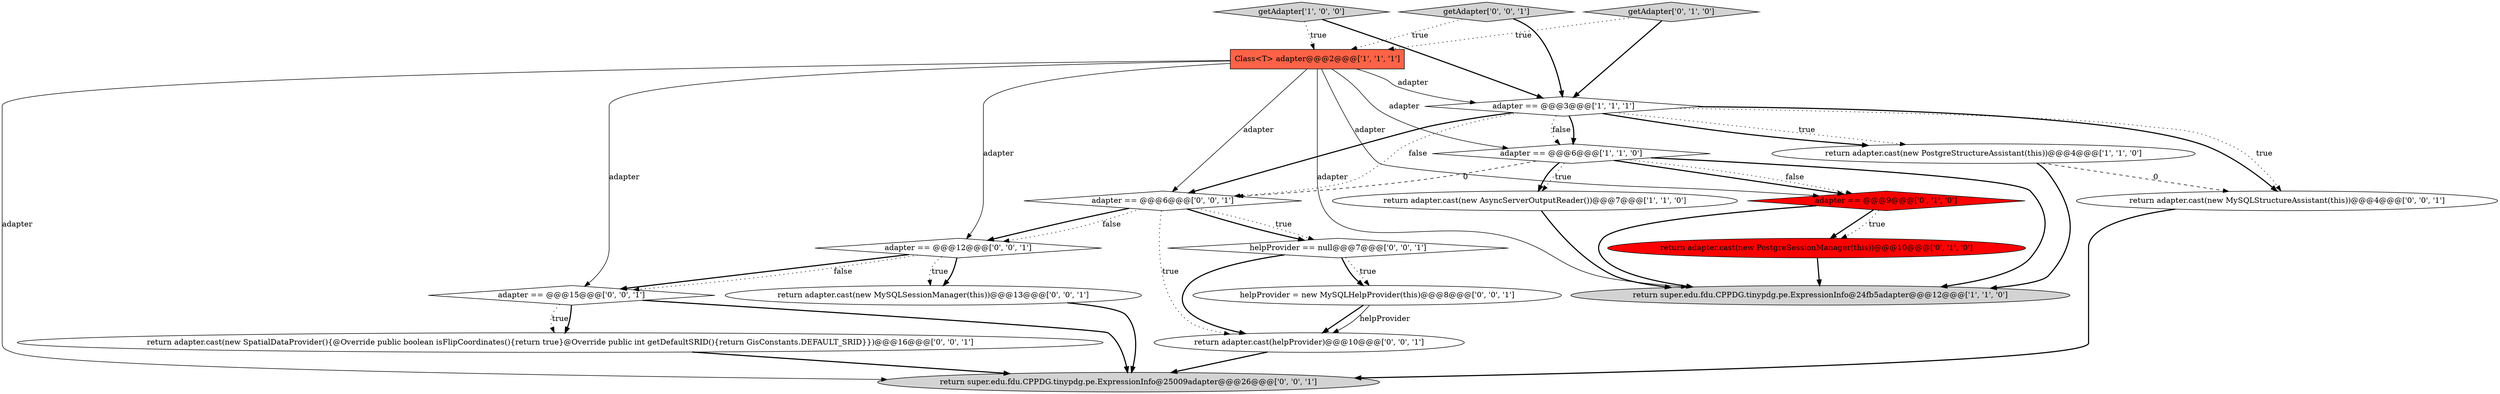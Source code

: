 digraph {
18 [style = filled, label = "adapter == @@@15@@@['0', '0', '1']", fillcolor = white, shape = diamond image = "AAA0AAABBB3BBB"];
10 [style = filled, label = "return adapter.cast(helpProvider)@@@10@@@['0', '0', '1']", fillcolor = white, shape = ellipse image = "AAA0AAABBB3BBB"];
11 [style = filled, label = "adapter == @@@6@@@['0', '0', '1']", fillcolor = white, shape = diamond image = "AAA0AAABBB3BBB"];
16 [style = filled, label = "return adapter.cast(new MySQLSessionManager(this))@@@13@@@['0', '0', '1']", fillcolor = white, shape = ellipse image = "AAA0AAABBB3BBB"];
17 [style = filled, label = "helpProvider = new MySQLHelpProvider(this)@@@8@@@['0', '0', '1']", fillcolor = white, shape = ellipse image = "AAA0AAABBB3BBB"];
6 [style = filled, label = "getAdapter['1', '0', '0']", fillcolor = lightgray, shape = diamond image = "AAA0AAABBB1BBB"];
4 [style = filled, label = "adapter == @@@3@@@['1', '1', '1']", fillcolor = white, shape = diamond image = "AAA0AAABBB1BBB"];
12 [style = filled, label = "adapter == @@@12@@@['0', '0', '1']", fillcolor = white, shape = diamond image = "AAA0AAABBB3BBB"];
5 [style = filled, label = "return adapter.cast(new AsyncServerOutputReader())@@@7@@@['1', '1', '0']", fillcolor = white, shape = ellipse image = "AAA0AAABBB1BBB"];
1 [style = filled, label = "return adapter.cast(new PostgreStructureAssistant(this))@@@4@@@['1', '1', '0']", fillcolor = white, shape = ellipse image = "AAA0AAABBB1BBB"];
14 [style = filled, label = "return adapter.cast(new MySQLStructureAssistant(this))@@@4@@@['0', '0', '1']", fillcolor = white, shape = ellipse image = "AAA0AAABBB3BBB"];
20 [style = filled, label = "return adapter.cast(new SpatialDataProvider(){@Override public boolean isFlipCoordinates(){return true}@Override public int getDefaultSRID(){return GisConstants.DEFAULT_SRID}})@@@16@@@['0', '0', '1']", fillcolor = white, shape = ellipse image = "AAA0AAABBB3BBB"];
13 [style = filled, label = "getAdapter['0', '0', '1']", fillcolor = lightgray, shape = diamond image = "AAA0AAABBB3BBB"];
9 [style = filled, label = "adapter == @@@9@@@['0', '1', '0']", fillcolor = red, shape = diamond image = "AAA1AAABBB2BBB"];
3 [style = filled, label = "Class<T> adapter@@@2@@@['1', '1', '1']", fillcolor = tomato, shape = box image = "AAA0AAABBB1BBB"];
8 [style = filled, label = "getAdapter['0', '1', '0']", fillcolor = lightgray, shape = diamond image = "AAA0AAABBB2BBB"];
7 [style = filled, label = "return adapter.cast(new PostgreSessionManager(this))@@@10@@@['0', '1', '0']", fillcolor = red, shape = ellipse image = "AAA1AAABBB2BBB"];
19 [style = filled, label = "helpProvider == null@@@7@@@['0', '0', '1']", fillcolor = white, shape = diamond image = "AAA0AAABBB3BBB"];
15 [style = filled, label = "return super.edu.fdu.CPPDG.tinypdg.pe.ExpressionInfo@25009adapter@@@26@@@['0', '0', '1']", fillcolor = lightgray, shape = ellipse image = "AAA0AAABBB3BBB"];
2 [style = filled, label = "adapter == @@@6@@@['1', '1', '0']", fillcolor = white, shape = diamond image = "AAA0AAABBB1BBB"];
0 [style = filled, label = "return super.edu.fdu.CPPDG.tinypdg.pe.ExpressionInfo@24fb5adapter@@@12@@@['1', '1', '0']", fillcolor = lightgray, shape = ellipse image = "AAA0AAABBB1BBB"];
17->10 [style = bold, label=""];
16->15 [style = bold, label=""];
3->4 [style = solid, label="adapter"];
3->18 [style = solid, label="adapter"];
4->14 [style = bold, label=""];
10->15 [style = bold, label=""];
9->0 [style = bold, label=""];
13->3 [style = dotted, label="true"];
1->14 [style = dashed, label="0"];
4->1 [style = dotted, label="true"];
11->12 [style = dotted, label="false"];
19->17 [style = dotted, label="true"];
11->10 [style = dotted, label="true"];
18->15 [style = bold, label=""];
3->0 [style = solid, label="adapter"];
19->10 [style = bold, label=""];
7->0 [style = bold, label=""];
11->12 [style = bold, label=""];
12->16 [style = bold, label=""];
4->2 [style = bold, label=""];
1->0 [style = bold, label=""];
18->20 [style = dotted, label="true"];
2->9 [style = bold, label=""];
4->14 [style = dotted, label="true"];
9->7 [style = bold, label=""];
11->19 [style = bold, label=""];
19->17 [style = bold, label=""];
4->11 [style = dotted, label="false"];
8->3 [style = dotted, label="true"];
2->9 [style = dotted, label="false"];
3->2 [style = solid, label="adapter"];
3->11 [style = solid, label="adapter"];
6->4 [style = bold, label=""];
18->20 [style = bold, label=""];
2->0 [style = bold, label=""];
4->2 [style = dotted, label="false"];
12->16 [style = dotted, label="true"];
5->0 [style = bold, label=""];
3->15 [style = solid, label="adapter"];
17->10 [style = solid, label="helpProvider"];
3->12 [style = solid, label="adapter"];
12->18 [style = bold, label=""];
2->11 [style = dashed, label="0"];
14->15 [style = bold, label=""];
4->1 [style = bold, label=""];
11->19 [style = dotted, label="true"];
8->4 [style = bold, label=""];
9->7 [style = dotted, label="true"];
2->5 [style = dotted, label="true"];
6->3 [style = dotted, label="true"];
4->11 [style = bold, label=""];
20->15 [style = bold, label=""];
3->9 [style = solid, label="adapter"];
12->18 [style = dotted, label="false"];
2->5 [style = bold, label=""];
13->4 [style = bold, label=""];
}
